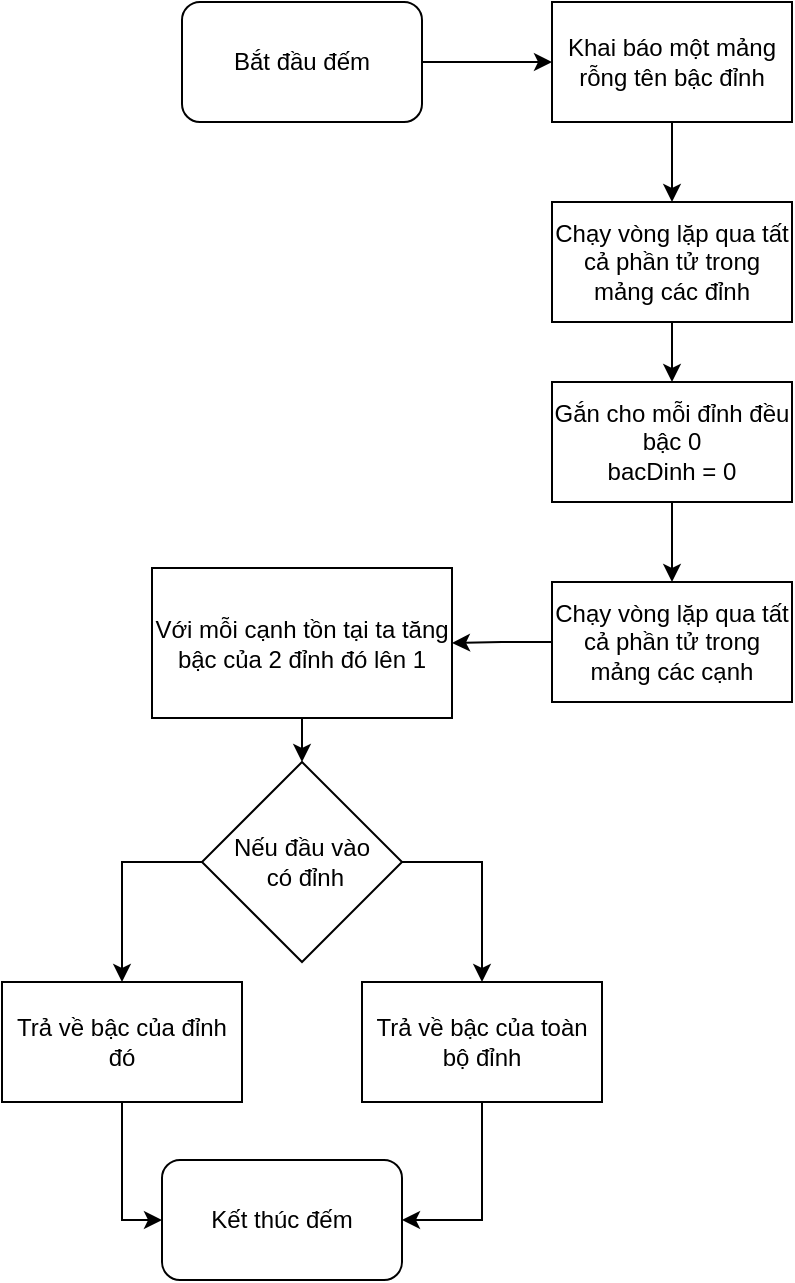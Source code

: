 <mxfile version="24.7.17">
  <diagram name="Trang-1" id="155BIDAbpGJ9XGyKNbIF">
    <mxGraphModel dx="1434" dy="844" grid="1" gridSize="10" guides="1" tooltips="1" connect="1" arrows="1" fold="1" page="1" pageScale="1" pageWidth="850" pageHeight="1100" math="0" shadow="0">
      <root>
        <mxCell id="0" />
        <mxCell id="1" parent="0" />
        <mxCell id="pLCQ0TlSICM7dLisDC0q-1" value="" style="edgeStyle=orthogonalEdgeStyle;rounded=0;orthogonalLoop=1;jettySize=auto;html=1;" edge="1" parent="1" source="H32gvc1iSNo0EtZfk-Gv-1" target="H32gvc1iSNo0EtZfk-Gv-2">
          <mxGeometry relative="1" as="geometry" />
        </mxCell>
        <mxCell id="H32gvc1iSNo0EtZfk-Gv-1" value="Bắt đầu đếm" style="rounded=1;whiteSpace=wrap;html=1;" parent="1" vertex="1">
          <mxGeometry x="335" y="30" width="120" height="60" as="geometry" />
        </mxCell>
        <mxCell id="H32gvc1iSNo0EtZfk-Gv-10" style="edgeStyle=orthogonalEdgeStyle;rounded=0;orthogonalLoop=1;jettySize=auto;html=1;exitX=0.5;exitY=1;exitDx=0;exitDy=0;entryX=0.5;entryY=0;entryDx=0;entryDy=0;" parent="1" source="H32gvc1iSNo0EtZfk-Gv-2" target="H32gvc1iSNo0EtZfk-Gv-3" edge="1">
          <mxGeometry relative="1" as="geometry" />
        </mxCell>
        <mxCell id="H32gvc1iSNo0EtZfk-Gv-2" value="Khai báo một mảng rỗng tên bậc đỉnh" style="rounded=0;whiteSpace=wrap;html=1;" parent="1" vertex="1">
          <mxGeometry x="520" y="30" width="120" height="60" as="geometry" />
        </mxCell>
        <mxCell id="H32gvc1iSNo0EtZfk-Gv-11" style="edgeStyle=orthogonalEdgeStyle;rounded=0;orthogonalLoop=1;jettySize=auto;html=1;exitX=0.5;exitY=1;exitDx=0;exitDy=0;entryX=0.5;entryY=0;entryDx=0;entryDy=0;" parent="1" source="H32gvc1iSNo0EtZfk-Gv-3" target="H32gvc1iSNo0EtZfk-Gv-4" edge="1">
          <mxGeometry relative="1" as="geometry" />
        </mxCell>
        <mxCell id="H32gvc1iSNo0EtZfk-Gv-3" value="Chạy vòng lặp qua tất cả phần tử trong mảng các đỉnh" style="rounded=0;whiteSpace=wrap;html=1;" parent="1" vertex="1">
          <mxGeometry x="520" y="130" width="120" height="60" as="geometry" />
        </mxCell>
        <mxCell id="H32gvc1iSNo0EtZfk-Gv-12" style="edgeStyle=orthogonalEdgeStyle;rounded=0;orthogonalLoop=1;jettySize=auto;html=1;exitX=0.5;exitY=1;exitDx=0;exitDy=0;entryX=0.5;entryY=0;entryDx=0;entryDy=0;" parent="1" source="H32gvc1iSNo0EtZfk-Gv-4" target="H32gvc1iSNo0EtZfk-Gv-5" edge="1">
          <mxGeometry relative="1" as="geometry" />
        </mxCell>
        <mxCell id="H32gvc1iSNo0EtZfk-Gv-4" value="Gắn cho mỗi đỉnh đều bậc 0&lt;br&gt;bacDinh = 0" style="rounded=0;whiteSpace=wrap;html=1;" parent="1" vertex="1">
          <mxGeometry x="520" y="220" width="120" height="60" as="geometry" />
        </mxCell>
        <mxCell id="pLCQ0TlSICM7dLisDC0q-2" value="" style="edgeStyle=orthogonalEdgeStyle;rounded=0;orthogonalLoop=1;jettySize=auto;html=1;" edge="1" parent="1" source="H32gvc1iSNo0EtZfk-Gv-5" target="H32gvc1iSNo0EtZfk-Gv-6">
          <mxGeometry relative="1" as="geometry" />
        </mxCell>
        <mxCell id="H32gvc1iSNo0EtZfk-Gv-5" value="Chạy vòng lặp qua tất cả phần tử trong mảng các cạnh" style="rounded=0;whiteSpace=wrap;html=1;" parent="1" vertex="1">
          <mxGeometry x="520" y="320" width="120" height="60" as="geometry" />
        </mxCell>
        <mxCell id="pLCQ0TlSICM7dLisDC0q-4" value="" style="edgeStyle=orthogonalEdgeStyle;rounded=0;orthogonalLoop=1;jettySize=auto;html=1;" edge="1" parent="1" source="H32gvc1iSNo0EtZfk-Gv-6" target="pLCQ0TlSICM7dLisDC0q-3">
          <mxGeometry relative="1" as="geometry" />
        </mxCell>
        <mxCell id="H32gvc1iSNo0EtZfk-Gv-6" value="Với mỗi cạnh tồn tại ta tăng bậc của 2 đỉnh đó lên 1" style="rounded=0;whiteSpace=wrap;html=1;" parent="1" vertex="1">
          <mxGeometry x="320" y="313" width="150" height="75" as="geometry" />
        </mxCell>
        <mxCell id="H32gvc1iSNo0EtZfk-Gv-7" value="Kết thúc đếm" style="rounded=1;whiteSpace=wrap;html=1;" parent="1" vertex="1">
          <mxGeometry x="325" y="609" width="120" height="60" as="geometry" />
        </mxCell>
        <mxCell id="pLCQ0TlSICM7dLisDC0q-6" style="edgeStyle=orthogonalEdgeStyle;rounded=0;orthogonalLoop=1;jettySize=auto;html=1;exitX=0;exitY=0.5;exitDx=0;exitDy=0;entryX=0.5;entryY=0;entryDx=0;entryDy=0;" edge="1" parent="1" source="pLCQ0TlSICM7dLisDC0q-3" target="pLCQ0TlSICM7dLisDC0q-5">
          <mxGeometry relative="1" as="geometry" />
        </mxCell>
        <mxCell id="pLCQ0TlSICM7dLisDC0q-8" style="edgeStyle=orthogonalEdgeStyle;rounded=0;orthogonalLoop=1;jettySize=auto;html=1;exitX=1;exitY=0.5;exitDx=0;exitDy=0;entryX=0.5;entryY=0;entryDx=0;entryDy=0;" edge="1" parent="1" source="pLCQ0TlSICM7dLisDC0q-3" target="pLCQ0TlSICM7dLisDC0q-7">
          <mxGeometry relative="1" as="geometry" />
        </mxCell>
        <mxCell id="pLCQ0TlSICM7dLisDC0q-3" value="Nếu đầu vào&lt;div&gt;&amp;nbsp;có đỉnh&lt;/div&gt;" style="rhombus;whiteSpace=wrap;html=1;" vertex="1" parent="1">
          <mxGeometry x="345" y="410" width="100" height="100" as="geometry" />
        </mxCell>
        <mxCell id="pLCQ0TlSICM7dLisDC0q-9" style="edgeStyle=orthogonalEdgeStyle;rounded=0;orthogonalLoop=1;jettySize=auto;html=1;exitX=0.5;exitY=1;exitDx=0;exitDy=0;entryX=0;entryY=0.5;entryDx=0;entryDy=0;" edge="1" parent="1" source="pLCQ0TlSICM7dLisDC0q-5" target="H32gvc1iSNo0EtZfk-Gv-7">
          <mxGeometry relative="1" as="geometry" />
        </mxCell>
        <mxCell id="pLCQ0TlSICM7dLisDC0q-5" value="Trả về bậc của đỉnh đó" style="rounded=0;whiteSpace=wrap;html=1;" vertex="1" parent="1">
          <mxGeometry x="245" y="520" width="120" height="60" as="geometry" />
        </mxCell>
        <mxCell id="pLCQ0TlSICM7dLisDC0q-10" style="edgeStyle=orthogonalEdgeStyle;rounded=0;orthogonalLoop=1;jettySize=auto;html=1;exitX=0.5;exitY=1;exitDx=0;exitDy=0;entryX=1;entryY=0.5;entryDx=0;entryDy=0;" edge="1" parent="1" source="pLCQ0TlSICM7dLisDC0q-7" target="H32gvc1iSNo0EtZfk-Gv-7">
          <mxGeometry relative="1" as="geometry" />
        </mxCell>
        <mxCell id="pLCQ0TlSICM7dLisDC0q-7" value="Trả về bậc của toàn bộ đỉnh" style="rounded=0;whiteSpace=wrap;html=1;" vertex="1" parent="1">
          <mxGeometry x="425" y="520" width="120" height="60" as="geometry" />
        </mxCell>
      </root>
    </mxGraphModel>
  </diagram>
</mxfile>
